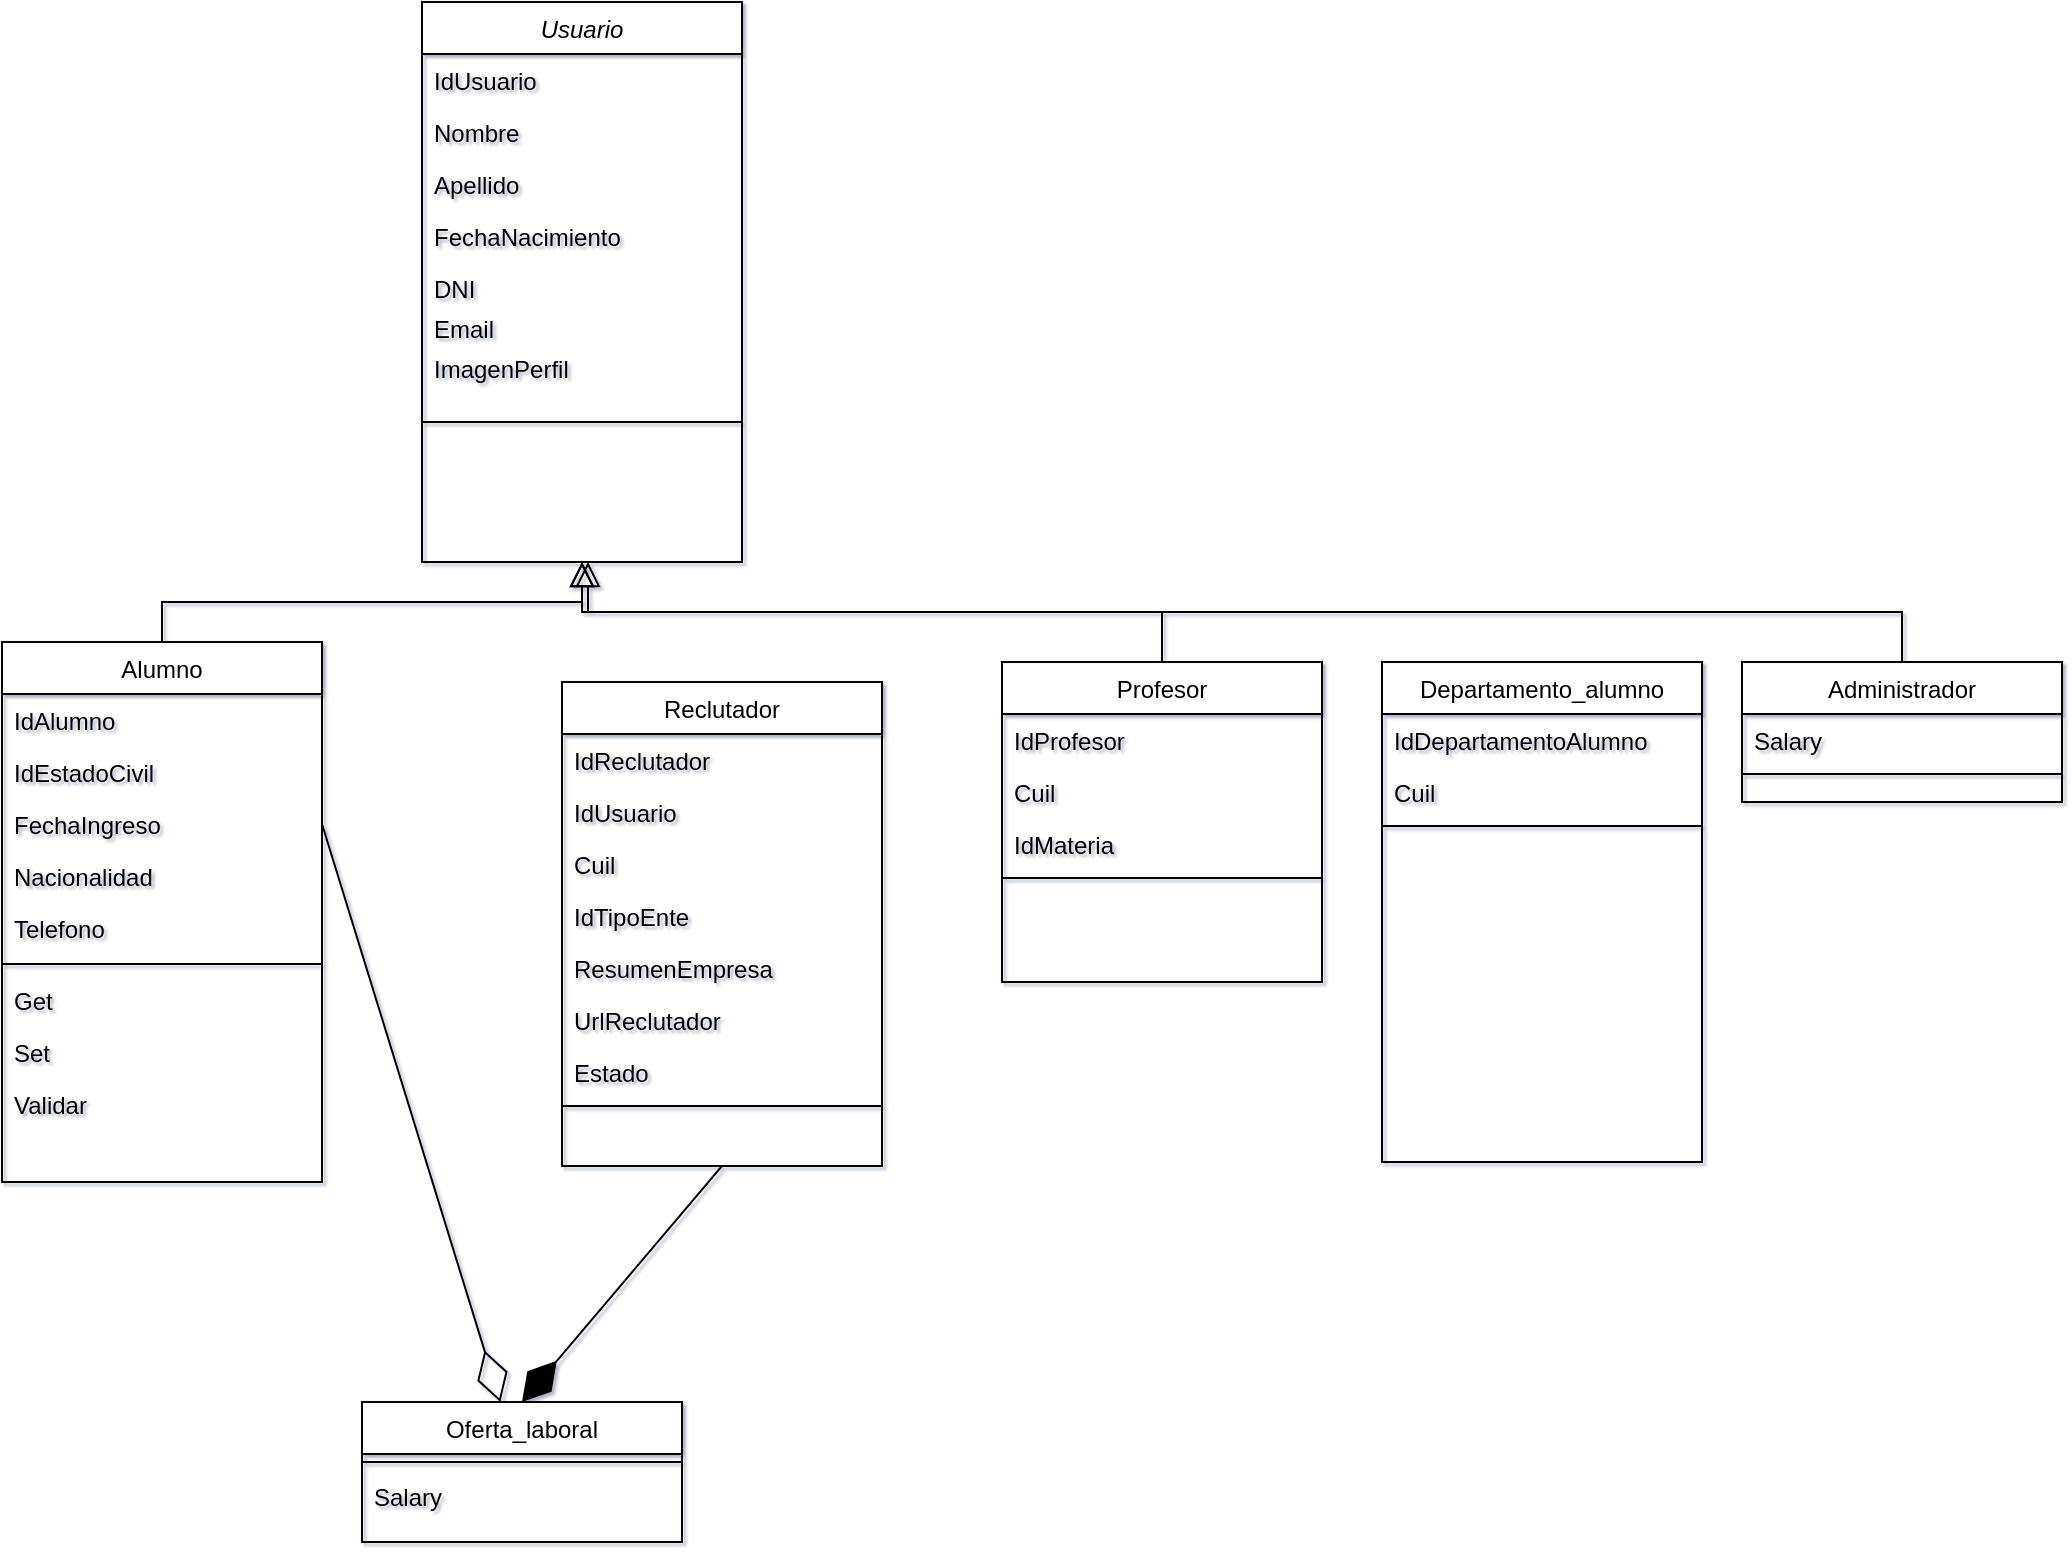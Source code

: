 <mxfile version="15.5.9" type="device"><diagram id="C5RBs43oDa-KdzZeNtuy" name="Page-1"><mxGraphModel dx="1422" dy="762" grid="1" gridSize="10" guides="1" tooltips="1" connect="1" arrows="1" fold="1" page="1" pageScale="1" pageWidth="827" pageHeight="1169" math="0" shadow="1"><root><mxCell id="WIyWlLk6GJQsqaUBKTNV-0"/><mxCell id="WIyWlLk6GJQsqaUBKTNV-1" parent="WIyWlLk6GJQsqaUBKTNV-0"/><mxCell id="9pleBYE9onxIsIJQVYrl-0" value="Usuario" style="swimlane;fontStyle=2;align=center;verticalAlign=top;childLayout=stackLayout;horizontal=1;startSize=26;horizontalStack=0;resizeParent=1;resizeLast=0;collapsible=1;marginBottom=0;rounded=0;shadow=0;strokeWidth=1;" parent="WIyWlLk6GJQsqaUBKTNV-1" vertex="1"><mxGeometry x="220" y="30" width="160" height="280" as="geometry"><mxRectangle x="230" y="140" width="160" height="26" as="alternateBounds"/></mxGeometry></mxCell><mxCell id="9pleBYE9onxIsIJQVYrl-1" value="IdUsuario " style="text;align=left;verticalAlign=top;spacingLeft=4;spacingRight=4;overflow=hidden;rotatable=0;points=[[0,0.5],[1,0.5]];portConstraint=eastwest;" parent="9pleBYE9onxIsIJQVYrl-0" vertex="1"><mxGeometry y="26" width="160" height="26" as="geometry"/></mxCell><mxCell id="9pleBYE9onxIsIJQVYrl-2" value="Nombre" style="text;align=left;verticalAlign=top;spacingLeft=4;spacingRight=4;overflow=hidden;rotatable=0;points=[[0,0.5],[1,0.5]];portConstraint=eastwest;rounded=0;shadow=0;html=0;" parent="9pleBYE9onxIsIJQVYrl-0" vertex="1"><mxGeometry y="52" width="160" height="26" as="geometry"/></mxCell><mxCell id="9pleBYE9onxIsIJQVYrl-3" value="Apellido&#10;" style="text;align=left;verticalAlign=top;spacingLeft=4;spacingRight=4;overflow=hidden;rotatable=0;points=[[0,0.5],[1,0.5]];portConstraint=eastwest;rounded=0;shadow=0;html=0;" parent="9pleBYE9onxIsIJQVYrl-0" vertex="1"><mxGeometry y="78" width="160" height="26" as="geometry"/></mxCell><mxCell id="9pleBYE9onxIsIJQVYrl-5" value="FechaNacimiento" style="text;align=left;verticalAlign=top;spacingLeft=4;spacingRight=4;overflow=hidden;rotatable=0;points=[[0,0.5],[1,0.5]];portConstraint=eastwest;" parent="9pleBYE9onxIsIJQVYrl-0" vertex="1"><mxGeometry y="104" width="160" height="26" as="geometry"/></mxCell><mxCell id="HyQBN0Sr9NZITwG4LKZ4-1" value="DNI" style="text;align=left;verticalAlign=top;spacingLeft=4;spacingRight=4;overflow=hidden;rotatable=0;points=[[0,0.5],[1,0.5]];portConstraint=eastwest;" parent="9pleBYE9onxIsIJQVYrl-0" vertex="1"><mxGeometry y="130" width="160" height="20" as="geometry"/></mxCell><mxCell id="HyQBN0Sr9NZITwG4LKZ4-3" value="Email" style="text;align=left;verticalAlign=top;spacingLeft=4;spacingRight=4;overflow=hidden;rotatable=0;points=[[0,0.5],[1,0.5]];portConstraint=eastwest;" parent="9pleBYE9onxIsIJQVYrl-0" vertex="1"><mxGeometry y="150" width="160" height="20" as="geometry"/></mxCell><mxCell id="HyQBN0Sr9NZITwG4LKZ4-4" value="ImagenPerfil" style="text;align=left;verticalAlign=top;spacingLeft=4;spacingRight=4;overflow=hidden;rotatable=0;points=[[0,0.5],[1,0.5]];portConstraint=eastwest;" parent="9pleBYE9onxIsIJQVYrl-0" vertex="1"><mxGeometry y="170" width="160" height="20" as="geometry"/></mxCell><mxCell id="9pleBYE9onxIsIJQVYrl-4" value="" style="line;html=1;strokeWidth=1;align=left;verticalAlign=middle;spacingTop=-1;spacingLeft=3;spacingRight=3;rotatable=0;labelPosition=right;points=[];portConstraint=eastwest;" parent="9pleBYE9onxIsIJQVYrl-0" vertex="1"><mxGeometry y="190" width="160" height="40" as="geometry"/></mxCell><mxCell id="9pleBYE9onxIsIJQVYrl-6" value="Alumno" style="swimlane;fontStyle=0;align=center;verticalAlign=top;childLayout=stackLayout;horizontal=1;startSize=26;horizontalStack=0;resizeParent=1;resizeLast=0;collapsible=1;marginBottom=0;rounded=0;shadow=0;strokeWidth=1;" parent="WIyWlLk6GJQsqaUBKTNV-1" vertex="1"><mxGeometry x="10" y="350" width="160" height="270" as="geometry"><mxRectangle x="130" y="380" width="160" height="26" as="alternateBounds"/></mxGeometry></mxCell><mxCell id="9pleBYE9onxIsIJQVYrl-7" value="IdAlumno" style="text;align=left;verticalAlign=top;spacingLeft=4;spacingRight=4;overflow=hidden;rotatable=0;points=[[0,0.5],[1,0.5]];portConstraint=eastwest;" parent="9pleBYE9onxIsIJQVYrl-6" vertex="1"><mxGeometry y="26" width="160" height="26" as="geometry"/></mxCell><mxCell id="HyQBN0Sr9NZITwG4LKZ4-5" value="IdEstadoCivil" style="text;align=left;verticalAlign=top;spacingLeft=4;spacingRight=4;overflow=hidden;rotatable=0;points=[[0,0.5],[1,0.5]];portConstraint=eastwest;rounded=0;shadow=0;html=0;" parent="9pleBYE9onxIsIJQVYrl-6" vertex="1"><mxGeometry y="52" width="160" height="26" as="geometry"/></mxCell><mxCell id="HyQBN0Sr9NZITwG4LKZ4-6" value="FechaIngreso" style="text;align=left;verticalAlign=top;spacingLeft=4;spacingRight=4;overflow=hidden;rotatable=0;points=[[0,0.5],[1,0.5]];portConstraint=eastwest;rounded=0;shadow=0;html=0;" parent="9pleBYE9onxIsIJQVYrl-6" vertex="1"><mxGeometry y="78" width="160" height="26" as="geometry"/></mxCell><mxCell id="HyQBN0Sr9NZITwG4LKZ4-7" value="Nacionalidad&#10;" style="text;align=left;verticalAlign=top;spacingLeft=4;spacingRight=4;overflow=hidden;rotatable=0;points=[[0,0.5],[1,0.5]];portConstraint=eastwest;rounded=0;shadow=0;html=0;" parent="9pleBYE9onxIsIJQVYrl-6" vertex="1"><mxGeometry y="104" width="160" height="26" as="geometry"/></mxCell><mxCell id="HyQBN0Sr9NZITwG4LKZ4-8" value="Telefono" style="text;align=left;verticalAlign=top;spacingLeft=4;spacingRight=4;overflow=hidden;rotatable=0;points=[[0,0.5],[1,0.5]];portConstraint=eastwest;rounded=0;shadow=0;html=0;" parent="9pleBYE9onxIsIJQVYrl-6" vertex="1"><mxGeometry y="130" width="160" height="26" as="geometry"/></mxCell><mxCell id="9pleBYE9onxIsIJQVYrl-9" value="" style="line;html=1;strokeWidth=1;align=left;verticalAlign=middle;spacingTop=-1;spacingLeft=3;spacingRight=3;rotatable=0;labelPosition=right;points=[];portConstraint=eastwest;" parent="9pleBYE9onxIsIJQVYrl-6" vertex="1"><mxGeometry y="156" width="160" height="10" as="geometry"/></mxCell><mxCell id="HyQBN0Sr9NZITwG4LKZ4-18" value="Get" style="text;align=left;verticalAlign=top;spacingLeft=4;spacingRight=4;overflow=hidden;rotatable=0;points=[[0,0.5],[1,0.5]];portConstraint=eastwest;rounded=0;shadow=0;html=0;" parent="9pleBYE9onxIsIJQVYrl-6" vertex="1"><mxGeometry y="166" width="160" height="26" as="geometry"/></mxCell><mxCell id="HyQBN0Sr9NZITwG4LKZ4-17" value="Set" style="text;align=left;verticalAlign=top;spacingLeft=4;spacingRight=4;overflow=hidden;rotatable=0;points=[[0,0.5],[1,0.5]];portConstraint=eastwest;rounded=0;shadow=0;html=0;" parent="9pleBYE9onxIsIJQVYrl-6" vertex="1"><mxGeometry y="192" width="160" height="26" as="geometry"/></mxCell><mxCell id="HyQBN0Sr9NZITwG4LKZ4-19" value="Validar" style="text;align=left;verticalAlign=top;spacingLeft=4;spacingRight=4;overflow=hidden;rotatable=0;points=[[0,0.5],[1,0.5]];portConstraint=eastwest;rounded=0;shadow=0;html=0;" parent="9pleBYE9onxIsIJQVYrl-6" vertex="1"><mxGeometry y="218" width="160" height="26" as="geometry"/></mxCell><mxCell id="9pleBYE9onxIsIJQVYrl-12" value="" style="endArrow=block;endSize=10;endFill=0;shadow=0;strokeWidth=1;rounded=0;edgeStyle=elbowEdgeStyle;elbow=vertical;" parent="WIyWlLk6GJQsqaUBKTNV-1" source="9pleBYE9onxIsIJQVYrl-6" target="9pleBYE9onxIsIJQVYrl-0" edge="1"><mxGeometry width="160" relative="1" as="geometry"><mxPoint x="200" y="203" as="sourcePoint"/><mxPoint x="200" y="203" as="targetPoint"/><Array as="points"><mxPoint x="200" y="330"/></Array></mxGeometry></mxCell><mxCell id="9pleBYE9onxIsIJQVYrl-13" value="Profesor" style="swimlane;fontStyle=0;align=center;verticalAlign=top;childLayout=stackLayout;horizontal=1;startSize=26;horizontalStack=0;resizeParent=1;resizeLast=0;collapsible=1;marginBottom=0;rounded=0;shadow=0;strokeWidth=1;" parent="WIyWlLk6GJQsqaUBKTNV-1" vertex="1"><mxGeometry x="510" y="360" width="160" height="160" as="geometry"><mxRectangle x="340" y="380" width="170" height="26" as="alternateBounds"/></mxGeometry></mxCell><mxCell id="9pleBYE9onxIsIJQVYrl-14" value="IdProfesor" style="text;align=left;verticalAlign=top;spacingLeft=4;spacingRight=4;overflow=hidden;rotatable=0;points=[[0,0.5],[1,0.5]];portConstraint=eastwest;" parent="9pleBYE9onxIsIJQVYrl-13" vertex="1"><mxGeometry y="26" width="160" height="26" as="geometry"/></mxCell><mxCell id="HyQBN0Sr9NZITwG4LKZ4-10" value="Cuil" style="text;align=left;verticalAlign=top;spacingLeft=4;spacingRight=4;overflow=hidden;rotatable=0;points=[[0,0.5],[1,0.5]];portConstraint=eastwest;" parent="9pleBYE9onxIsIJQVYrl-13" vertex="1"><mxGeometry y="52" width="160" height="26" as="geometry"/></mxCell><mxCell id="HyQBN0Sr9NZITwG4LKZ4-11" value="IdMateria" style="text;align=left;verticalAlign=top;spacingLeft=4;spacingRight=4;overflow=hidden;rotatable=0;points=[[0,0.5],[1,0.5]];portConstraint=eastwest;" parent="9pleBYE9onxIsIJQVYrl-13" vertex="1"><mxGeometry y="78" width="160" height="26" as="geometry"/></mxCell><mxCell id="9pleBYE9onxIsIJQVYrl-15" value="" style="line;html=1;strokeWidth=1;align=left;verticalAlign=middle;spacingTop=-1;spacingLeft=3;spacingRight=3;rotatable=0;labelPosition=right;points=[];portConstraint=eastwest;" parent="9pleBYE9onxIsIJQVYrl-13" vertex="1"><mxGeometry y="104" width="160" height="8" as="geometry"/></mxCell><mxCell id="9pleBYE9onxIsIJQVYrl-16" value="" style="endArrow=block;endSize=10;endFill=0;shadow=0;strokeWidth=1;rounded=0;edgeStyle=elbowEdgeStyle;elbow=vertical;" parent="WIyWlLk6GJQsqaUBKTNV-1" source="9pleBYE9onxIsIJQVYrl-13" target="9pleBYE9onxIsIJQVYrl-0" edge="1"><mxGeometry width="160" relative="1" as="geometry"><mxPoint x="210" y="373" as="sourcePoint"/><mxPoint x="310" y="271" as="targetPoint"/></mxGeometry></mxCell><mxCell id="9pleBYE9onxIsIJQVYrl-30" value="Reclutador" style="swimlane;fontStyle=0;align=center;verticalAlign=top;childLayout=stackLayout;horizontal=1;startSize=26;horizontalStack=0;resizeParent=1;resizeLast=0;collapsible=1;marginBottom=0;rounded=0;shadow=0;strokeWidth=1;" parent="WIyWlLk6GJQsqaUBKTNV-1" vertex="1"><mxGeometry x="290" y="370" width="160" height="242" as="geometry"><mxRectangle x="340" y="380" width="170" height="26" as="alternateBounds"/></mxGeometry></mxCell><mxCell id="HyQBN0Sr9NZITwG4LKZ4-12" value="IdReclutador" style="text;align=left;verticalAlign=top;spacingLeft=4;spacingRight=4;overflow=hidden;rotatable=0;points=[[0,0.5],[1,0.5]];portConstraint=eastwest;" parent="9pleBYE9onxIsIJQVYrl-30" vertex="1"><mxGeometry y="26" width="160" height="26" as="geometry"/></mxCell><mxCell id="HyQBN0Sr9NZITwG4LKZ4-13" value="IdUsuario" style="text;align=left;verticalAlign=top;spacingLeft=4;spacingRight=4;overflow=hidden;rotatable=0;points=[[0,0.5],[1,0.5]];portConstraint=eastwest;" parent="9pleBYE9onxIsIJQVYrl-30" vertex="1"><mxGeometry y="52" width="160" height="26" as="geometry"/></mxCell><mxCell id="HyQBN0Sr9NZITwG4LKZ4-14" value="Cuil" style="text;align=left;verticalAlign=top;spacingLeft=4;spacingRight=4;overflow=hidden;rotatable=0;points=[[0,0.5],[1,0.5]];portConstraint=eastwest;" parent="9pleBYE9onxIsIJQVYrl-30" vertex="1"><mxGeometry y="78" width="160" height="26" as="geometry"/></mxCell><mxCell id="HyQBN0Sr9NZITwG4LKZ4-15" value="IdTipoEnte" style="text;align=left;verticalAlign=top;spacingLeft=4;spacingRight=4;overflow=hidden;rotatable=0;points=[[0,0.5],[1,0.5]];portConstraint=eastwest;" parent="9pleBYE9onxIsIJQVYrl-30" vertex="1"><mxGeometry y="104" width="160" height="26" as="geometry"/></mxCell><mxCell id="HyQBN0Sr9NZITwG4LKZ4-16" value="ResumenEmpresa" style="text;align=left;verticalAlign=top;spacingLeft=4;spacingRight=4;overflow=hidden;rotatable=0;points=[[0,0.5],[1,0.5]];portConstraint=eastwest;" parent="9pleBYE9onxIsIJQVYrl-30" vertex="1"><mxGeometry y="130" width="160" height="26" as="geometry"/></mxCell><mxCell id="HyQBN0Sr9NZITwG4LKZ4-20" value="UrlReclutador" style="text;align=left;verticalAlign=top;spacingLeft=4;spacingRight=4;overflow=hidden;rotatable=0;points=[[0,0.5],[1,0.5]];portConstraint=eastwest;" parent="9pleBYE9onxIsIJQVYrl-30" vertex="1"><mxGeometry y="156" width="160" height="26" as="geometry"/></mxCell><mxCell id="D15-Ysn9LmzpEXN4fDhZ-0" value="Estado" style="text;align=left;verticalAlign=top;spacingLeft=4;spacingRight=4;overflow=hidden;rotatable=0;points=[[0,0.5],[1,0.5]];portConstraint=eastwest;" vertex="1" parent="9pleBYE9onxIsIJQVYrl-30"><mxGeometry y="182" width="160" height="26" as="geometry"/></mxCell><mxCell id="9pleBYE9onxIsIJQVYrl-32" value="" style="line;html=1;strokeWidth=1;align=left;verticalAlign=middle;spacingTop=-1;spacingLeft=3;spacingRight=3;rotatable=0;labelPosition=right;points=[];portConstraint=eastwest;" parent="9pleBYE9onxIsIJQVYrl-30" vertex="1"><mxGeometry y="208" width="160" height="8" as="geometry"/></mxCell><mxCell id="9pleBYE9onxIsIJQVYrl-33" value="Departamento_alumno" style="swimlane;fontStyle=0;align=center;verticalAlign=top;childLayout=stackLayout;horizontal=1;startSize=26;horizontalStack=0;resizeParent=1;resizeLast=0;collapsible=1;marginBottom=0;rounded=0;shadow=0;strokeWidth=1;" parent="WIyWlLk6GJQsqaUBKTNV-1" vertex="1"><mxGeometry x="700" y="360" width="160" height="250" as="geometry"><mxRectangle x="340" y="380" width="170" height="26" as="alternateBounds"/></mxGeometry></mxCell><mxCell id="9pleBYE9onxIsIJQVYrl-34" value="IdDepartamentoAlumno" style="text;align=left;verticalAlign=top;spacingLeft=4;spacingRight=4;overflow=hidden;rotatable=0;points=[[0,0.5],[1,0.5]];portConstraint=eastwest;" parent="9pleBYE9onxIsIJQVYrl-33" vertex="1"><mxGeometry y="26" width="160" height="26" as="geometry"/></mxCell><mxCell id="D15-Ysn9LmzpEXN4fDhZ-2" value="Cuil" style="text;align=left;verticalAlign=top;spacingLeft=4;spacingRight=4;overflow=hidden;rotatable=0;points=[[0,0.5],[1,0.5]];portConstraint=eastwest;" vertex="1" parent="9pleBYE9onxIsIJQVYrl-33"><mxGeometry y="52" width="160" height="26" as="geometry"/></mxCell><mxCell id="9pleBYE9onxIsIJQVYrl-35" value="" style="line;html=1;strokeWidth=1;align=left;verticalAlign=middle;spacingTop=-1;spacingLeft=3;spacingRight=3;rotatable=0;labelPosition=right;points=[];portConstraint=eastwest;" parent="9pleBYE9onxIsIJQVYrl-33" vertex="1"><mxGeometry y="78" width="160" height="8" as="geometry"/></mxCell><mxCell id="9pleBYE9onxIsIJQVYrl-38" value="Oferta_laboral" style="swimlane;fontStyle=0;align=center;verticalAlign=top;childLayout=stackLayout;horizontal=1;startSize=26;horizontalStack=0;resizeParent=1;resizeLast=0;collapsible=1;marginBottom=0;rounded=0;shadow=0;strokeWidth=1;" parent="WIyWlLk6GJQsqaUBKTNV-1" vertex="1"><mxGeometry x="190" y="730" width="160" height="70" as="geometry"><mxRectangle x="340" y="380" width="170" height="26" as="alternateBounds"/></mxGeometry></mxCell><mxCell id="9pleBYE9onxIsIJQVYrl-39" value="" style="line;html=1;strokeWidth=1;align=left;verticalAlign=middle;spacingTop=-1;spacingLeft=3;spacingRight=3;rotatable=0;labelPosition=right;points=[];portConstraint=eastwest;" parent="9pleBYE9onxIsIJQVYrl-38" vertex="1"><mxGeometry y="26" width="160" height="8" as="geometry"/></mxCell><mxCell id="9pleBYE9onxIsIJQVYrl-40" value="Salary" style="text;align=left;verticalAlign=top;spacingLeft=4;spacingRight=4;overflow=hidden;rotatable=0;points=[[0,0.5],[1,0.5]];portConstraint=eastwest;" parent="9pleBYE9onxIsIJQVYrl-38" vertex="1"><mxGeometry y="34" width="160" height="26" as="geometry"/></mxCell><mxCell id="9pleBYE9onxIsIJQVYrl-41" value="" style="endArrow=diamondThin;endFill=1;endSize=24;html=1;rounded=0;entryX=0.5;entryY=0;entryDx=0;entryDy=0;exitX=0.5;exitY=1;exitDx=0;exitDy=0;" parent="WIyWlLk6GJQsqaUBKTNV-1" source="9pleBYE9onxIsIJQVYrl-30" target="9pleBYE9onxIsIJQVYrl-38" edge="1"><mxGeometry width="160" relative="1" as="geometry"><mxPoint x="560" y="430" as="sourcePoint"/><mxPoint x="490" y="390" as="targetPoint"/></mxGeometry></mxCell><mxCell id="9pleBYE9onxIsIJQVYrl-42" value="" style="endArrow=diamondThin;endFill=0;endSize=24;html=1;rounded=0;exitX=1;exitY=0.5;exitDx=0;exitDy=0;" parent="WIyWlLk6GJQsqaUBKTNV-1" source="HyQBN0Sr9NZITwG4LKZ4-6" target="9pleBYE9onxIsIJQVYrl-38" edge="1"><mxGeometry width="160" relative="1" as="geometry"><mxPoint x="211.882" y="472" as="sourcePoint"/><mxPoint x="490" y="390" as="targetPoint"/></mxGeometry></mxCell><mxCell id="9pleBYE9onxIsIJQVYrl-43" value="" style="endArrow=block;endSize=10;endFill=0;shadow=0;strokeWidth=1;rounded=0;edgeStyle=elbowEdgeStyle;elbow=vertical;" parent="WIyWlLk6GJQsqaUBKTNV-1" source="9pleBYE9onxIsIJQVYrl-44" edge="1"><mxGeometry width="160" relative="1" as="geometry"><mxPoint x="770" y="370" as="sourcePoint"/><mxPoint x="303" y="310" as="targetPoint"/></mxGeometry></mxCell><mxCell id="9pleBYE9onxIsIJQVYrl-44" value="Administrador" style="swimlane;fontStyle=0;align=center;verticalAlign=top;childLayout=stackLayout;horizontal=1;startSize=26;horizontalStack=0;resizeParent=1;resizeLast=0;collapsible=1;marginBottom=0;rounded=0;shadow=0;strokeWidth=1;" parent="WIyWlLk6GJQsqaUBKTNV-1" vertex="1"><mxGeometry x="880" y="360" width="160" height="70" as="geometry"><mxRectangle x="340" y="380" width="170" height="26" as="alternateBounds"/></mxGeometry></mxCell><mxCell id="9pleBYE9onxIsIJQVYrl-45" value="Salary" style="text;align=left;verticalAlign=top;spacingLeft=4;spacingRight=4;overflow=hidden;rotatable=0;points=[[0,0.5],[1,0.5]];portConstraint=eastwest;" parent="9pleBYE9onxIsIJQVYrl-44" vertex="1"><mxGeometry y="26" width="160" height="26" as="geometry"/></mxCell><mxCell id="9pleBYE9onxIsIJQVYrl-46" value="" style="line;html=1;strokeWidth=1;align=left;verticalAlign=middle;spacingTop=-1;spacingLeft=3;spacingRight=3;rotatable=0;labelPosition=right;points=[];portConstraint=eastwest;" parent="9pleBYE9onxIsIJQVYrl-44" vertex="1"><mxGeometry y="52" width="160" height="8" as="geometry"/></mxCell></root></mxGraphModel></diagram></mxfile>
